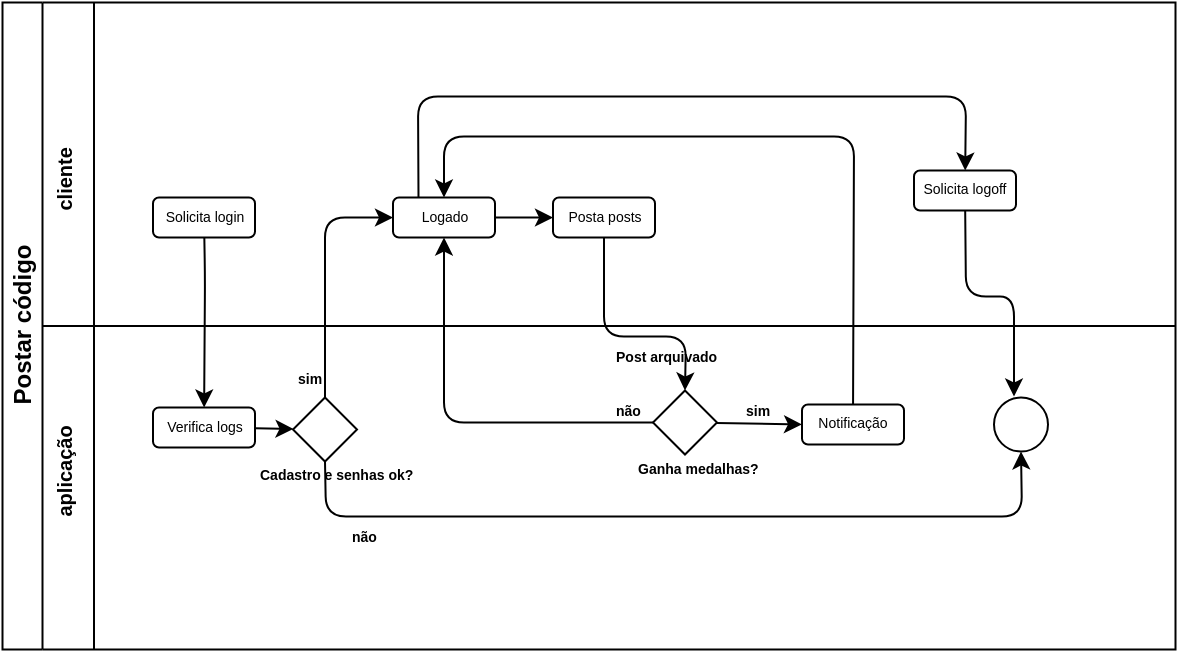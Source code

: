 <mxfile>
    <diagram id="aZC29gAntfsDg5aTyT4Q" name="Page-1">
        <mxGraphModel dx="847" dy="498" grid="1" gridSize="10" guides="1" tooltips="1" connect="1" arrows="1" fold="1" page="1" pageScale="1" pageWidth="827" pageHeight="1169" math="0" shadow="0">
            <root>
                <mxCell id="0"/>
                <mxCell id="1" parent="0"/>
                <mxCell id="7" value="&lt;font style=&quot;&quot; color=&quot;#000000&quot;&gt;Postar código&lt;/font&gt;" style="swimlane;whiteSpace=wrap;html=1;rotation=270;startSize=20;labelBackgroundColor=none;swimlaneFillColor=default;fillColor=default;" vertex="1" parent="1">
                    <mxGeometry x="175.75" y="11.75" width="323.5" height="586.5" as="geometry">
                        <mxRectangle x="-125.0" y="365" width="140" height="30" as="alternateBounds"/>
                    </mxGeometry>
                </mxCell>
                <mxCell id="11" value="&lt;span style=&quot;font-family: Helvetica; font-size: 10px; font-style: normal; font-variant-ligatures: normal; font-variant-caps: normal; font-weight: 700; letter-spacing: normal; orphans: 2; text-align: center; text-indent: 0px; text-transform: none; widows: 2; word-spacing: 0px; -webkit-text-stroke-width: 0px; text-decoration-thickness: initial; text-decoration-style: initial; text-decoration-color: initial; float: none; display: inline !important;&quot;&gt;cliente&lt;br style=&quot;font-size: 10px;&quot;&gt;&lt;/span&gt;" style="text;whiteSpace=wrap;html=1;rotation=270;fontSize=10;labelBackgroundColor=none;fillColor=none;" vertex="1" parent="7">
                    <mxGeometry x="-135.75" y="195.5" width="65" height="20" as="geometry"/>
                </mxCell>
                <mxCell id="17" value="&lt;span style=&quot;font-family: Helvetica; font-size: 10px; font-style: normal; font-variant-ligatures: normal; font-variant-caps: normal; font-weight: 700; letter-spacing: normal; orphans: 2; text-align: center; text-indent: 0px; text-transform: none; widows: 2; word-spacing: 0px; -webkit-text-stroke-width: 0px; text-decoration-thickness: initial; text-decoration-style: initial; text-decoration-color: initial; float: none; display: inline !important;&quot;&gt;aplicação&lt;br style=&quot;font-size: 10px;&quot;&gt;&lt;/span&gt;" style="text;whiteSpace=wrap;html=1;rotation=270;fontSize=10;labelBackgroundColor=none;fillColor=none;" vertex="1" parent="7">
                    <mxGeometry x="-135.75" y="348.5" width="65" height="20" as="geometry"/>
                </mxCell>
                <mxCell id="9" value="" style="endArrow=none;html=1;" edge="1" parent="7">
                    <mxGeometry width="50" height="50" relative="1" as="geometry">
                        <mxPoint x="-85.75" y="455.25" as="sourcePoint"/>
                        <mxPoint x="-85.75" y="131.25" as="targetPoint"/>
                    </mxGeometry>
                </mxCell>
                <mxCell id="25" value="" style="edgeStyle=none;html=1;fontSize=6;" edge="1" parent="7" source="18" target="20">
                    <mxGeometry relative="1" as="geometry">
                        <Array as="points">
                            <mxPoint x="-30.25" y="269"/>
                        </Array>
                    </mxGeometry>
                </mxCell>
                <mxCell id="18" value="Solicita login" style="text;html=1;align=center;verticalAlign=middle;whiteSpace=wrap;rounded=1;fontSize=7;strokeColor=#000000;labelBorderColor=none;" vertex="1" parent="7">
                    <mxGeometry x="-56.25" y="229" width="51" height="20" as="geometry"/>
                </mxCell>
                <mxCell id="27" value="" style="edgeStyle=none;html=1;fontSize=6;" edge="1" parent="7" source="19" target="22">
                    <mxGeometry relative="1" as="geometry">
                        <Array as="points">
                            <mxPoint x="29.75" y="239"/>
                        </Array>
                    </mxGeometry>
                </mxCell>
                <mxCell id="19" value="" style="rhombus;whiteSpace=wrap;html=1;rounded=0;labelBorderColor=none;strokeColor=#000000;fontSize=6;fillColor=none;" vertex="1" parent="7">
                    <mxGeometry x="13.75" y="329" width="32" height="32" as="geometry"/>
                </mxCell>
                <mxCell id="26" value="" style="edgeStyle=none;html=1;fontSize=6;" edge="1" parent="7" source="20" target="19">
                    <mxGeometry relative="1" as="geometry"/>
                </mxCell>
                <mxCell id="20" value="Verifica logs" style="text;html=1;align=center;verticalAlign=middle;whiteSpace=wrap;rounded=1;fontSize=7;strokeColor=#000000;labelBorderColor=none;" vertex="1" parent="7">
                    <mxGeometry x="-56.25" y="334" width="51" height="20" as="geometry"/>
                </mxCell>
                <mxCell id="21" value="" style="ellipse;whiteSpace=wrap;html=1;aspect=fixed;rounded=0;labelBorderColor=none;strokeColor=#000000;fontSize=6;fillColor=none;" vertex="1" parent="7">
                    <mxGeometry x="364.25" y="329" width="27" height="27" as="geometry"/>
                </mxCell>
                <mxCell id="33" value="" style="edgeStyle=none;html=1;fontSize=6;" edge="1" parent="7" source="22" target="32">
                    <mxGeometry relative="1" as="geometry"/>
                </mxCell>
                <mxCell id="22" value="Logado" style="text;html=1;align=center;verticalAlign=middle;whiteSpace=wrap;rounded=1;fontSize=7;strokeColor=#000000;labelBorderColor=none;" vertex="1" parent="7">
                    <mxGeometry x="63.75" y="229" width="51" height="20" as="geometry"/>
                </mxCell>
                <mxCell id="43" style="edgeStyle=none;html=1;exitX=0;exitY=0.5;exitDx=0;exitDy=0;entryX=0.5;entryY=1;entryDx=0;entryDy=0;fontSize=6;" edge="1" parent="7" source="23" target="22">
                    <mxGeometry relative="1" as="geometry">
                        <Array as="points">
                            <mxPoint x="89.25" y="341.5"/>
                        </Array>
                    </mxGeometry>
                </mxCell>
                <mxCell id="54" value="" style="edgeStyle=none;html=1;fontSize=7;entryX=0;entryY=0.5;entryDx=0;entryDy=0;" edge="1" parent="7" source="23" target="45">
                    <mxGeometry relative="1" as="geometry"/>
                </mxCell>
                <mxCell id="23" value="" style="rhombus;whiteSpace=wrap;html=1;rounded=0;labelBorderColor=none;strokeColor=#000000;fontSize=6;fillColor=none;" vertex="1" parent="7">
                    <mxGeometry x="193.75" y="325.5" width="32" height="32" as="geometry"/>
                </mxCell>
                <mxCell id="28" style="edgeStyle=none;html=1;fontSize=6;entryX=0.5;entryY=1;entryDx=0;entryDy=0;exitX=0.5;exitY=1;exitDx=0;exitDy=0;" edge="1" parent="7" source="19" target="21">
                    <mxGeometry relative="1" as="geometry">
                        <mxPoint x="503.75" y="345" as="targetPoint"/>
                        <Array as="points">
                            <mxPoint x="30.25" y="388.5"/>
                            <mxPoint x="378.25" y="388.5"/>
                        </Array>
                    </mxGeometry>
                </mxCell>
                <mxCell id="29" value="&lt;span style=&quot;font-family: Helvetica; font-size: 7px; font-style: normal; font-variant-ligatures: normal; font-variant-caps: normal; font-weight: 700; letter-spacing: normal; orphans: 2; text-align: center; text-indent: 0px; text-transform: none; widows: 2; word-spacing: 0px; -webkit-text-stroke-width: 0px; text-decoration-thickness: initial; text-decoration-style: initial; text-decoration-color: initial; float: none; display: inline !important;&quot;&gt;Cadastro e senhas ok?&lt;br style=&quot;font-size: 7px;&quot;&gt;&lt;/span&gt;" style="text;html=1;rotation=0;fontSize=7;fillColor=none;labelBackgroundColor=none;fontColor=#000000;" vertex="1" parent="7">
                    <mxGeometry x="-5.25" y="357.5" width="85.25" height="20" as="geometry"/>
                </mxCell>
                <mxCell id="30" value="&lt;span style=&quot;font-family: Helvetica; font-size: 7px; font-style: normal; font-variant-ligatures: normal; font-variant-caps: normal; font-weight: 700; letter-spacing: normal; orphans: 2; text-align: center; text-indent: 0px; text-transform: none; widows: 2; word-spacing: 0px; -webkit-text-stroke-width: 0px; text-decoration-thickness: initial; text-decoration-style: initial; text-decoration-color: initial; float: none; display: inline !important;&quot;&gt;sim&lt;br style=&quot;font-size: 7px;&quot;&gt;&lt;/span&gt;" style="text;html=1;rotation=0;fontSize=7;fillColor=none;labelBackgroundColor=none;fontColor=#000000;" vertex="1" parent="7">
                    <mxGeometry x="13.75" y="309" width="74" height="20" as="geometry"/>
                </mxCell>
                <mxCell id="31" value="&lt;span style=&quot;font-family: Helvetica; font-size: 7px; font-style: normal; font-variant-ligatures: normal; font-variant-caps: normal; font-weight: 700; letter-spacing: normal; orphans: 2; text-align: center; text-indent: 0px; text-transform: none; widows: 2; word-spacing: 0px; -webkit-text-stroke-width: 0px; text-decoration-thickness: initial; text-decoration-style: initial; text-decoration-color: initial; float: none; display: inline !important;&quot;&gt;não&lt;br style=&quot;font-size: 7px;&quot;&gt;&lt;/span&gt;" style="text;html=1;rotation=0;fontSize=7;fillColor=none;labelBackgroundColor=none;fontColor=#000000;" vertex="1" parent="7">
                    <mxGeometry x="40.75" y="388.25" width="74" height="20" as="geometry"/>
                </mxCell>
                <mxCell id="42" style="edgeStyle=none;html=1;entryX=0.5;entryY=0;entryDx=0;entryDy=0;fontSize=6;" edge="1" parent="7" source="32" target="23">
                    <mxGeometry relative="1" as="geometry">
                        <Array as="points">
                            <mxPoint x="169.25" y="298.5"/>
                            <mxPoint x="210.25" y="298.5"/>
                        </Array>
                    </mxGeometry>
                </mxCell>
                <mxCell id="32" value="Posta posts" style="text;html=1;align=center;verticalAlign=middle;whiteSpace=wrap;rounded=1;fontSize=7;strokeColor=#000000;labelBorderColor=none;" vertex="1" parent="7">
                    <mxGeometry x="143.75" y="229" width="51" height="20" as="geometry"/>
                </mxCell>
                <mxCell id="10" value="" style="endArrow=none;html=1;entryX=0.5;entryY=1;entryDx=0;entryDy=0;" edge="1" parent="7" target="7">
                    <mxGeometry width="50" height="50" relative="1" as="geometry">
                        <mxPoint x="-111.75" y="293.25" as="sourcePoint"/>
                        <mxPoint x="528.75" y="293.25" as="targetPoint"/>
                    </mxGeometry>
                </mxCell>
                <mxCell id="41" value="&lt;span style=&quot;font-family: Helvetica; font-size: 7px; font-style: normal; font-variant-ligatures: normal; font-variant-caps: normal; font-weight: 700; letter-spacing: normal; orphans: 2; text-align: center; text-indent: 0px; text-transform: none; widows: 2; word-spacing: 0px; -webkit-text-stroke-width: 0px; text-decoration-thickness: initial; text-decoration-style: initial; text-decoration-color: initial; float: none; display: inline !important;&quot;&gt;Ganha medalhas?&lt;br style=&quot;font-size: 7px;&quot;&gt;&lt;/span&gt;" style="text;html=1;rotation=0;fontSize=7;fillColor=none;labelBackgroundColor=none;fontColor=#000000;" vertex="1" parent="7">
                    <mxGeometry x="184.25" y="354" width="74" height="20" as="geometry"/>
                </mxCell>
                <mxCell id="44" value="&lt;span style=&quot;font-family: Helvetica; font-size: 7px; font-style: normal; font-variant-ligatures: normal; font-variant-caps: normal; font-weight: 700; letter-spacing: normal; orphans: 2; text-align: center; text-indent: 0px; text-transform: none; widows: 2; word-spacing: 0px; -webkit-text-stroke-width: 0px; text-decoration-thickness: initial; text-decoration-style: initial; text-decoration-color: initial; float: none; display: inline !important;&quot;&gt;não&lt;br style=&quot;font-size: 7px;&quot;&gt;&lt;/span&gt;" style="text;html=1;rotation=0;fontSize=7;fillColor=none;labelBackgroundColor=none;fontColor=#000000;" vertex="1" parent="7">
                    <mxGeometry x="172.75" y="325.5" width="19" height="20" as="geometry"/>
                </mxCell>
                <mxCell id="48" style="edgeStyle=none;html=1;entryX=0.5;entryY=0;entryDx=0;entryDy=0;fontSize=6;" edge="1" parent="7" source="45" target="22">
                    <mxGeometry relative="1" as="geometry">
                        <Array as="points">
                            <mxPoint x="294.25" y="198.5"/>
                            <mxPoint x="89.25" y="198.5"/>
                        </Array>
                    </mxGeometry>
                </mxCell>
                <mxCell id="45" value="Notificação" style="text;html=1;align=center;verticalAlign=middle;whiteSpace=wrap;rounded=1;fontSize=7;strokeColor=#000000;labelBorderColor=none;" vertex="1" parent="7">
                    <mxGeometry x="268.25" y="332.5" width="51" height="20" as="geometry"/>
                </mxCell>
                <mxCell id="51" value="" style="edgeStyle=none;html=1;fontSize=6;" edge="1" parent="7" source="50">
                    <mxGeometry relative="1" as="geometry">
                        <mxPoint x="374.25" y="328.5" as="targetPoint"/>
                        <Array as="points">
                            <mxPoint x="350.25" y="278.5"/>
                            <mxPoint x="374.25" y="278.5"/>
                        </Array>
                    </mxGeometry>
                </mxCell>
                <mxCell id="50" value="Solicita logoff" style="text;html=1;align=center;verticalAlign=middle;whiteSpace=wrap;rounded=1;fontSize=7;strokeColor=#000000;labelBorderColor=none;" vertex="1" parent="7">
                    <mxGeometry x="324.25" y="215.5" width="51" height="20" as="geometry"/>
                </mxCell>
                <mxCell id="49" style="edgeStyle=none;html=1;fontSize=6;exitX=0.25;exitY=0;exitDx=0;exitDy=0;" edge="1" parent="7" source="22" target="50">
                    <mxGeometry relative="1" as="geometry">
                        <mxPoint x="324.25" y="228.5" as="targetPoint"/>
                        <Array as="points">
                            <mxPoint x="76.25" y="178.5"/>
                            <mxPoint x="350.25" y="178.5"/>
                        </Array>
                    </mxGeometry>
                </mxCell>
                <mxCell id="53" value="&lt;span style=&quot;font-family: Helvetica; font-size: 7px; font-style: normal; font-variant-ligatures: normal; font-variant-caps: normal; font-weight: 700; letter-spacing: normal; orphans: 2; text-align: center; text-indent: 0px; text-transform: none; widows: 2; word-spacing: 0px; -webkit-text-stroke-width: 0px; text-decoration-thickness: initial; text-decoration-style: initial; text-decoration-color: initial; float: none; display: inline !important;&quot;&gt;sim&lt;br style=&quot;font-size: 7px;&quot;&gt;&lt;/span&gt;" style="text;html=1;rotation=0;fontSize=7;fillColor=none;labelBackgroundColor=none;fontColor=#000000;" vertex="1" parent="7">
                    <mxGeometry x="238.25" y="325.5" width="74" height="20" as="geometry"/>
                </mxCell>
                <mxCell id="55" value="&lt;span style=&quot;font-family: Helvetica; font-size: 7px; font-style: normal; font-variant-ligatures: normal; font-variant-caps: normal; font-weight: 700; letter-spacing: normal; orphans: 2; text-align: center; text-indent: 0px; text-transform: none; widows: 2; word-spacing: 0px; -webkit-text-stroke-width: 0px; text-decoration-thickness: initial; text-decoration-style: initial; text-decoration-color: initial; float: none; display: inline !important;&quot;&gt;Post arquivado&lt;br style=&quot;font-size: 7px;&quot;&gt;&lt;/span&gt;" style="text;html=1;rotation=0;fontSize=7;fillColor=none;labelBackgroundColor=none;fontColor=#000000;" vertex="1" parent="7">
                    <mxGeometry x="172.75" y="298.25" width="74" height="20" as="geometry"/>
                </mxCell>
            </root>
        </mxGraphModel>
    </diagram>
</mxfile>